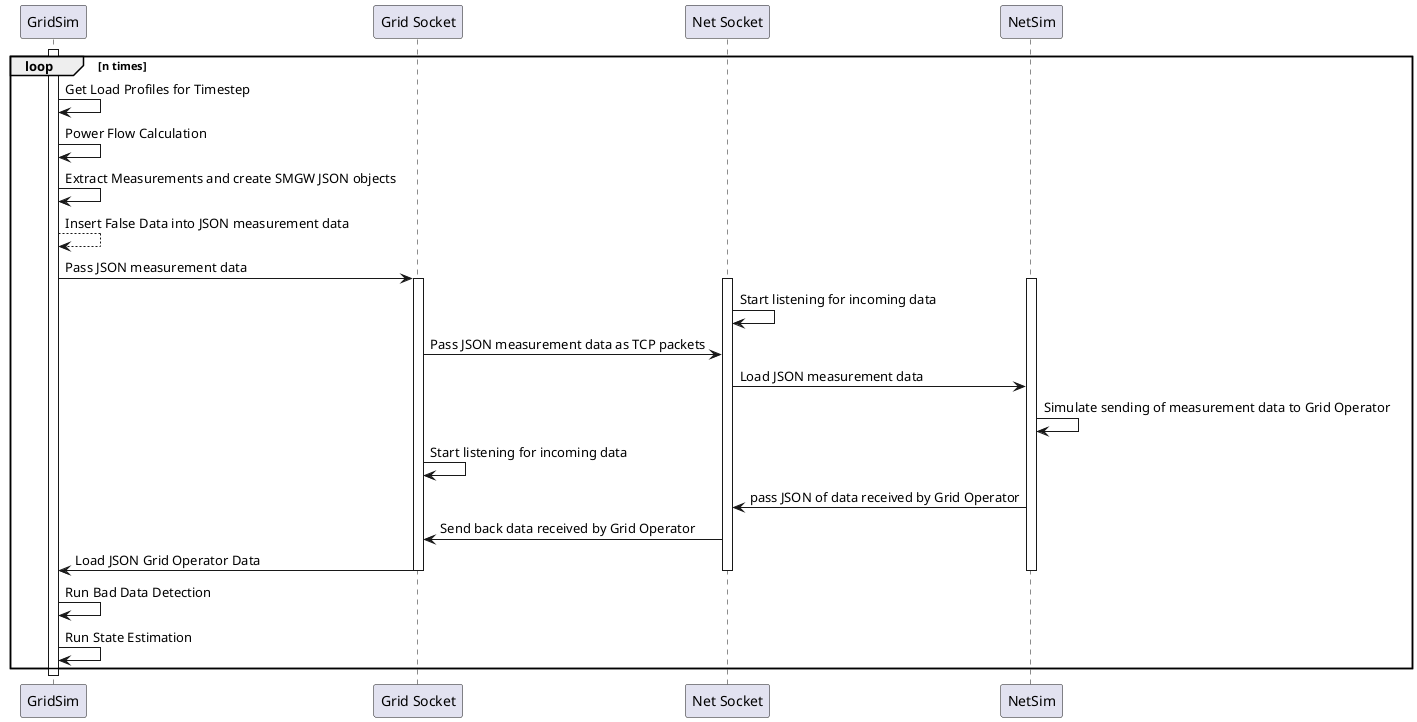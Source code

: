 @startuml
'https://plantuml.com/sequence-diagram

activate GridSim
loop n times
    GridSim -> GridSim: Get Load Profiles for Timestep
    GridSim -> GridSim: Power Flow Calculation
    GridSim -> GridSim: Extract Measurements and create SMGW JSON objects
    GridSim --> GridSim: Insert False Data into JSON measurement data
    GridSim -> "Grid Socket": Pass JSON measurement data
    activate "Grid Socket"
    activate "Net Socket"
    activate NetSim
    "Net Socket" -> "Net Socket": Start listening for incoming data
    "Grid Socket" -> "Net Socket": Pass JSON measurement data as TCP packets
    "Net Socket" -> NetSim: Load JSON measurement data
    NetSim -> NetSim: Simulate sending of measurement data to Grid Operator
    "Grid Socket" -> "Grid Socket": Start listening for incoming data
    NetSim -> "Net Socket": pass JSON of data received by Grid Operator
    "Net Socket" -> "Grid Socket": Send back data received by Grid Operator
    "Grid Socket" -> GridSim: Load JSON Grid Operator Data
    deactivate NetSim
    deactivate "Grid Socket"
    deactivate "Net Socket"
    GridSim -> GridSim: Run Bad Data Detection
    GridSim -> GridSim: Run State Estimation
end
deactivate GridSim
@enduml